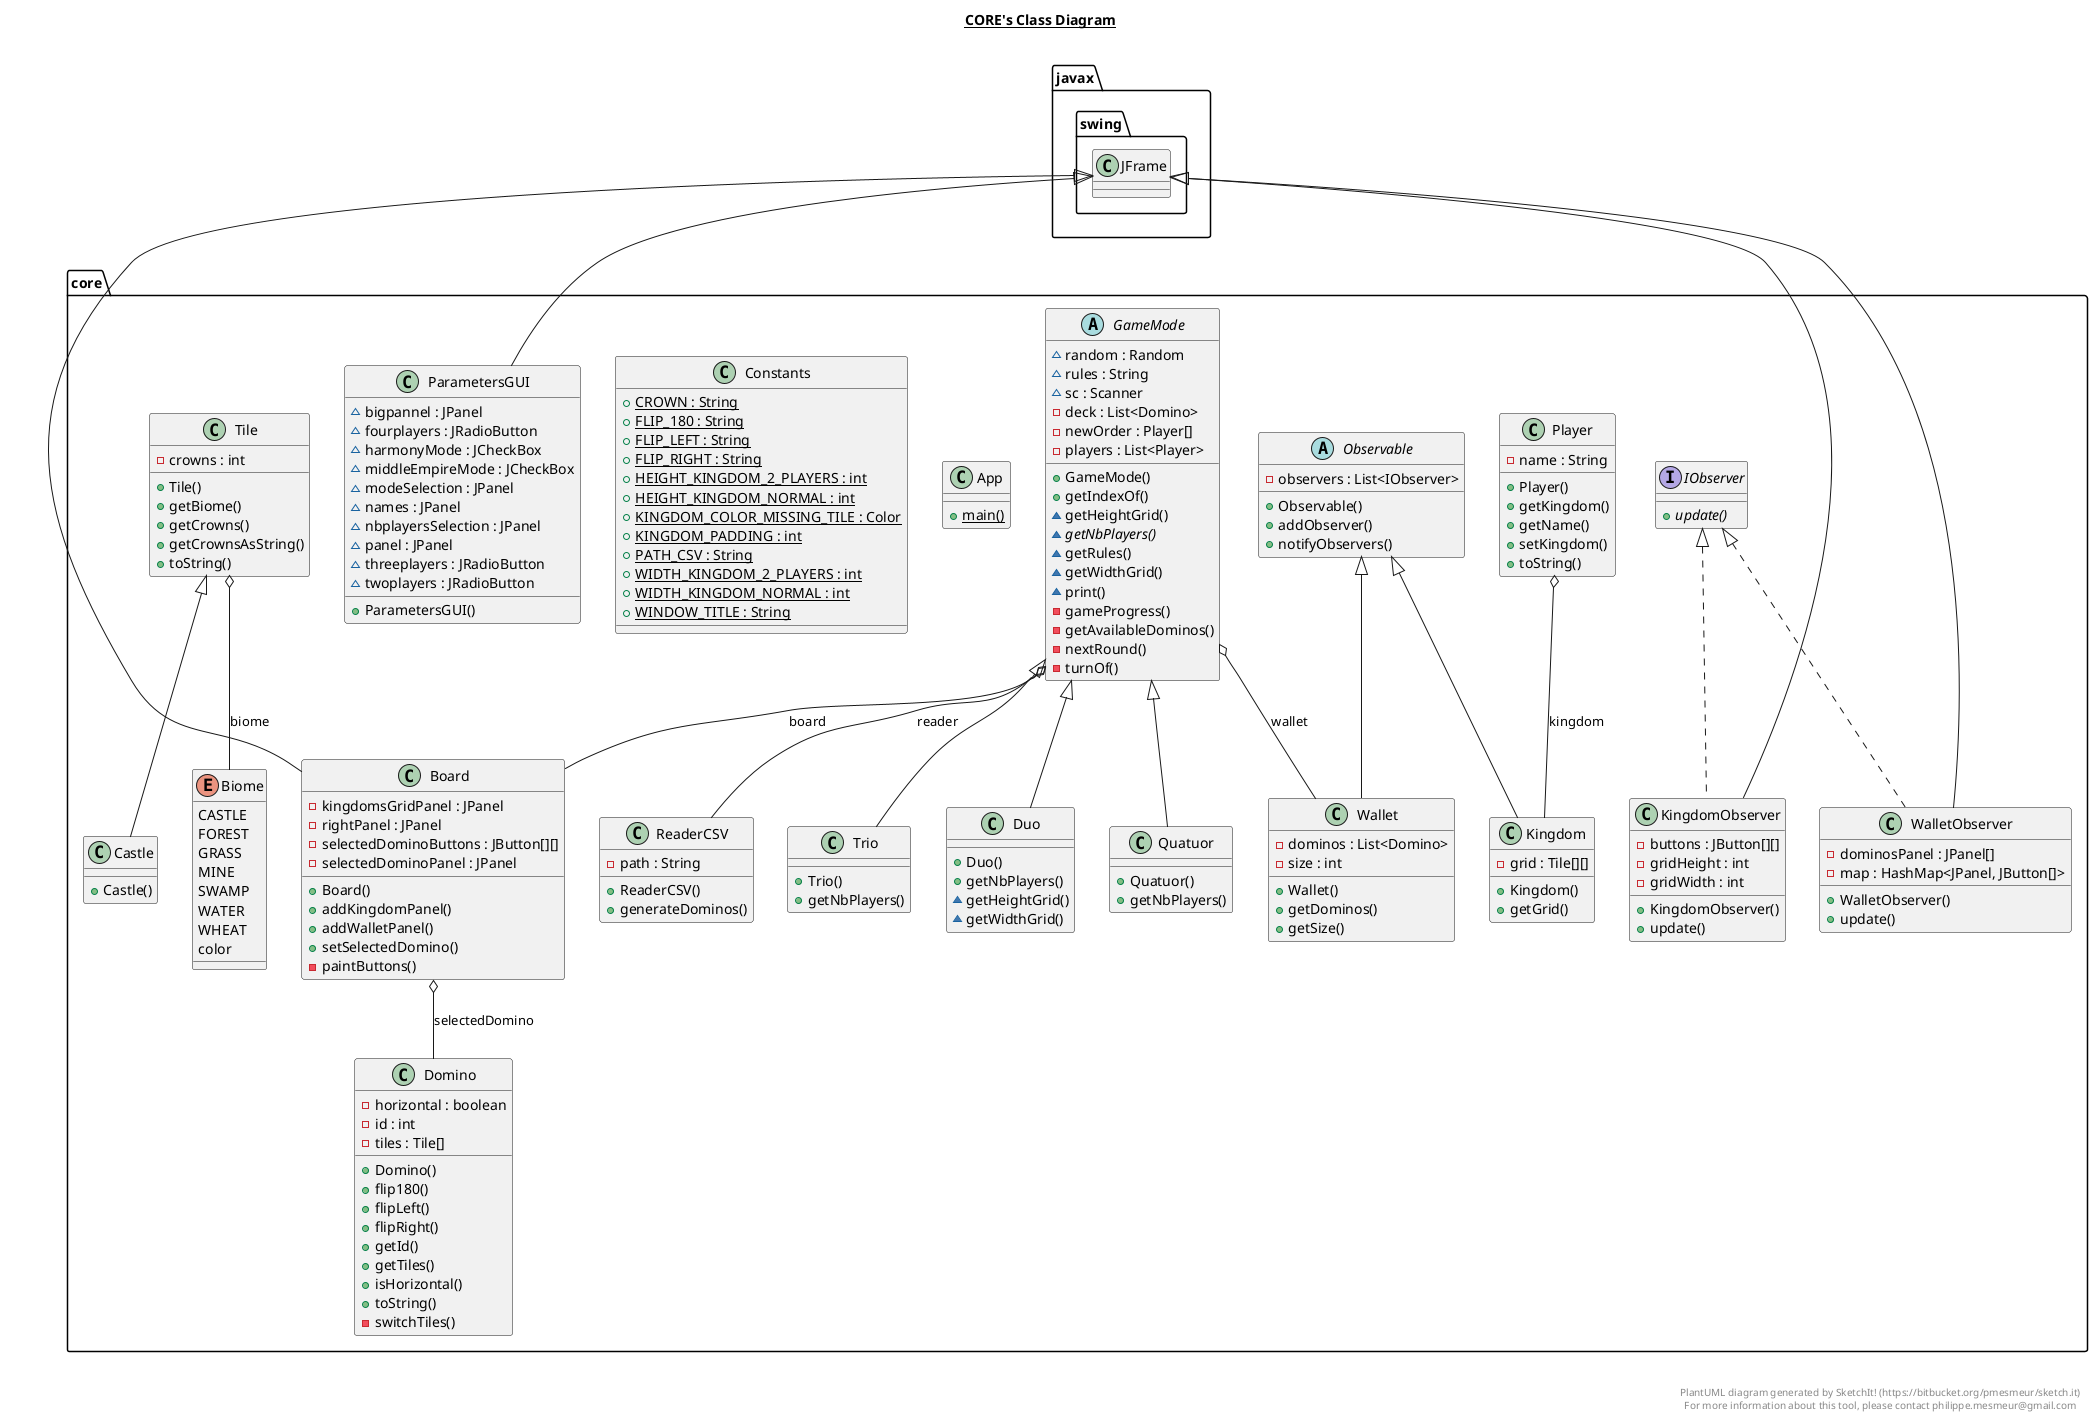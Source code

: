 @startuml

title __CORE's Class Diagram__\n

  namespace core {
    class core.App {
        {static} + main()
    }
  }
  

  namespace core {
    enum Biome {
      CASTLE
      FOREST
      GRASS
      MINE
      SWAMP
      WATER
      WHEAT
      color
    }
  }
  

  namespace core {
    class core.Board {
        - kingdomsGridPanel : JPanel
        - rightPanel : JPanel
        - selectedDominoButtons : JButton[][]
        - selectedDominoPanel : JPanel
        + Board()
        + addKingdomPanel()
        + addWalletPanel()
        + setSelectedDomino()
        - paintButtons()
    }
  }
  

  namespace core {
    class core.Castle {
        + Castle()
    }
  }
  

  namespace core {
    class core.Constants {
        {static} + CROWN : String
        {static} + FLIP_180 : String
        {static} + FLIP_LEFT : String
        {static} + FLIP_RIGHT : String
        {static} + HEIGHT_KINGDOM_2_PLAYERS : int
        {static} + HEIGHT_KINGDOM_NORMAL : int
        {static} + KINGDOM_COLOR_MISSING_TILE : Color
        {static} + KINGDOM_PADDING : int
        {static} + PATH_CSV : String
        {static} + WIDTH_KINGDOM_2_PLAYERS : int
        {static} + WIDTH_KINGDOM_NORMAL : int
        {static} + WINDOW_TITLE : String
    }
  }
  

  namespace core {
    class core.Domino {
        - horizontal : boolean
        - id : int
        - tiles : Tile[]
        + Domino()
        + flip180()
        + flipLeft()
        + flipRight()
        + getId()
        + getTiles()
        + isHorizontal()
        + toString()
        - switchTiles()
    }
  }
  

  namespace core {
    class core.Duo {
        + Duo()
        + getNbPlayers()
        ~ getHeightGrid()
        ~ getWidthGrid()
    }
  }
  

  namespace core {
    abstract class core.GameMode {
        ~ random : Random
        ~ rules : String
        ~ sc : Scanner
        - deck : List<Domino>
        - newOrder : Player[]
        - players : List<Player>
        + GameMode()
        + getIndexOf()
        ~ getHeightGrid()
        {abstract} ~ getNbPlayers()
        ~ getRules()
        ~ getWidthGrid()
        ~ print()
        - gameProgress()
        - getAvailableDominos()
        - nextRound()
        - turnOf()
    }
  }
  

  namespace core {
    interface core.IObserver {
        {abstract} + update()
    }
  }
  

  namespace core {
    class core.Kingdom {
        - grid : Tile[][]
        + Kingdom()
        + getGrid()
    }
  }
  

  namespace core {
    class core.KingdomObserver {
        - buttons : JButton[][]
        - gridHeight : int
        - gridWidth : int
        + KingdomObserver()
        + update()
    }
  }
  

  namespace core {
    abstract class core.Observable {
        - observers : List<IObserver>
        + Observable()
        + addObserver()
        + notifyObservers()
    }
  }
  

  namespace core {
    class core.ParametersGUI {
        ~ bigpannel : JPanel
        ~ fourplayers : JRadioButton
        ~ harmonyMode : JCheckBox
        ~ middleEmpireMode : JCheckBox
        ~ modeSelection : JPanel
        ~ names : JPanel
        ~ nbplayersSelection : JPanel
        ~ panel : JPanel
        ~ threeplayers : JRadioButton
        ~ twoplayers : JRadioButton
        + ParametersGUI()
    }
  }
  

  namespace core {
    class core.Player {
        - name : String
        + Player()
        + getKingdom()
        + getName()
        + setKingdom()
        + toString()
    }
  }
  

  namespace core {
    class core.Quatuor {
        + Quatuor()
        + getNbPlayers()
    }
  }
  

  namespace core {
    class core.ReaderCSV {
        - path : String
        + ReaderCSV()
        + generateDominos()
    }
  }
  

  namespace core {
    class core.Tile {
        - crowns : int
        + Tile()
        + getBiome()
        + getCrowns()
        + getCrownsAsString()
        + toString()
    }
  }
  

  namespace core {
    class core.Trio {
        + Trio()
        + getNbPlayers()
    }
  }
  

  namespace core {
    class core.Wallet {
        - dominos : List<Domino>
        - size : int
        + Wallet()
        + getDominos()
        + getSize()
    }
  }
  

  namespace core {
    class core.WalletObserver {
        - dominosPanel : JPanel[]
        - map : HashMap<JPanel, JButton[]>
        + WalletObserver()
        + update()
    }
  }
  

  core.Board -up-|> javax.swing.JFrame
  core.Board o-- core.Domino : selectedDomino
  core.Castle -up-|> core.Tile
  core.Duo -up-|> core.GameMode
  core.GameMode o-- core.Board : board
  core.GameMode o-- core.ReaderCSV : reader
  core.GameMode o-- core.Wallet : wallet
  core.Kingdom -up-|> core.Observable
  core.KingdomObserver .up.|> core.IObserver
  core.KingdomObserver -up-|> javax.swing.JFrame
  core.ParametersGUI -up-|> javax.swing.JFrame
  core.Player o-- core.Kingdom : kingdom
  core.Quatuor -up-|> core.GameMode
  core.Tile o-- core.Biome : biome
  core.Trio -up-|> core.GameMode
  core.Wallet -up-|> core.Observable
  core.WalletObserver .up.|> core.IObserver
  core.WalletObserver -up-|> javax.swing.JFrame


right footer


PlantUML diagram generated by SketchIt! (https://bitbucket.org/pmesmeur/sketch.it)
For more information about this tool, please contact philippe.mesmeur@gmail.com
endfooter

@enduml
